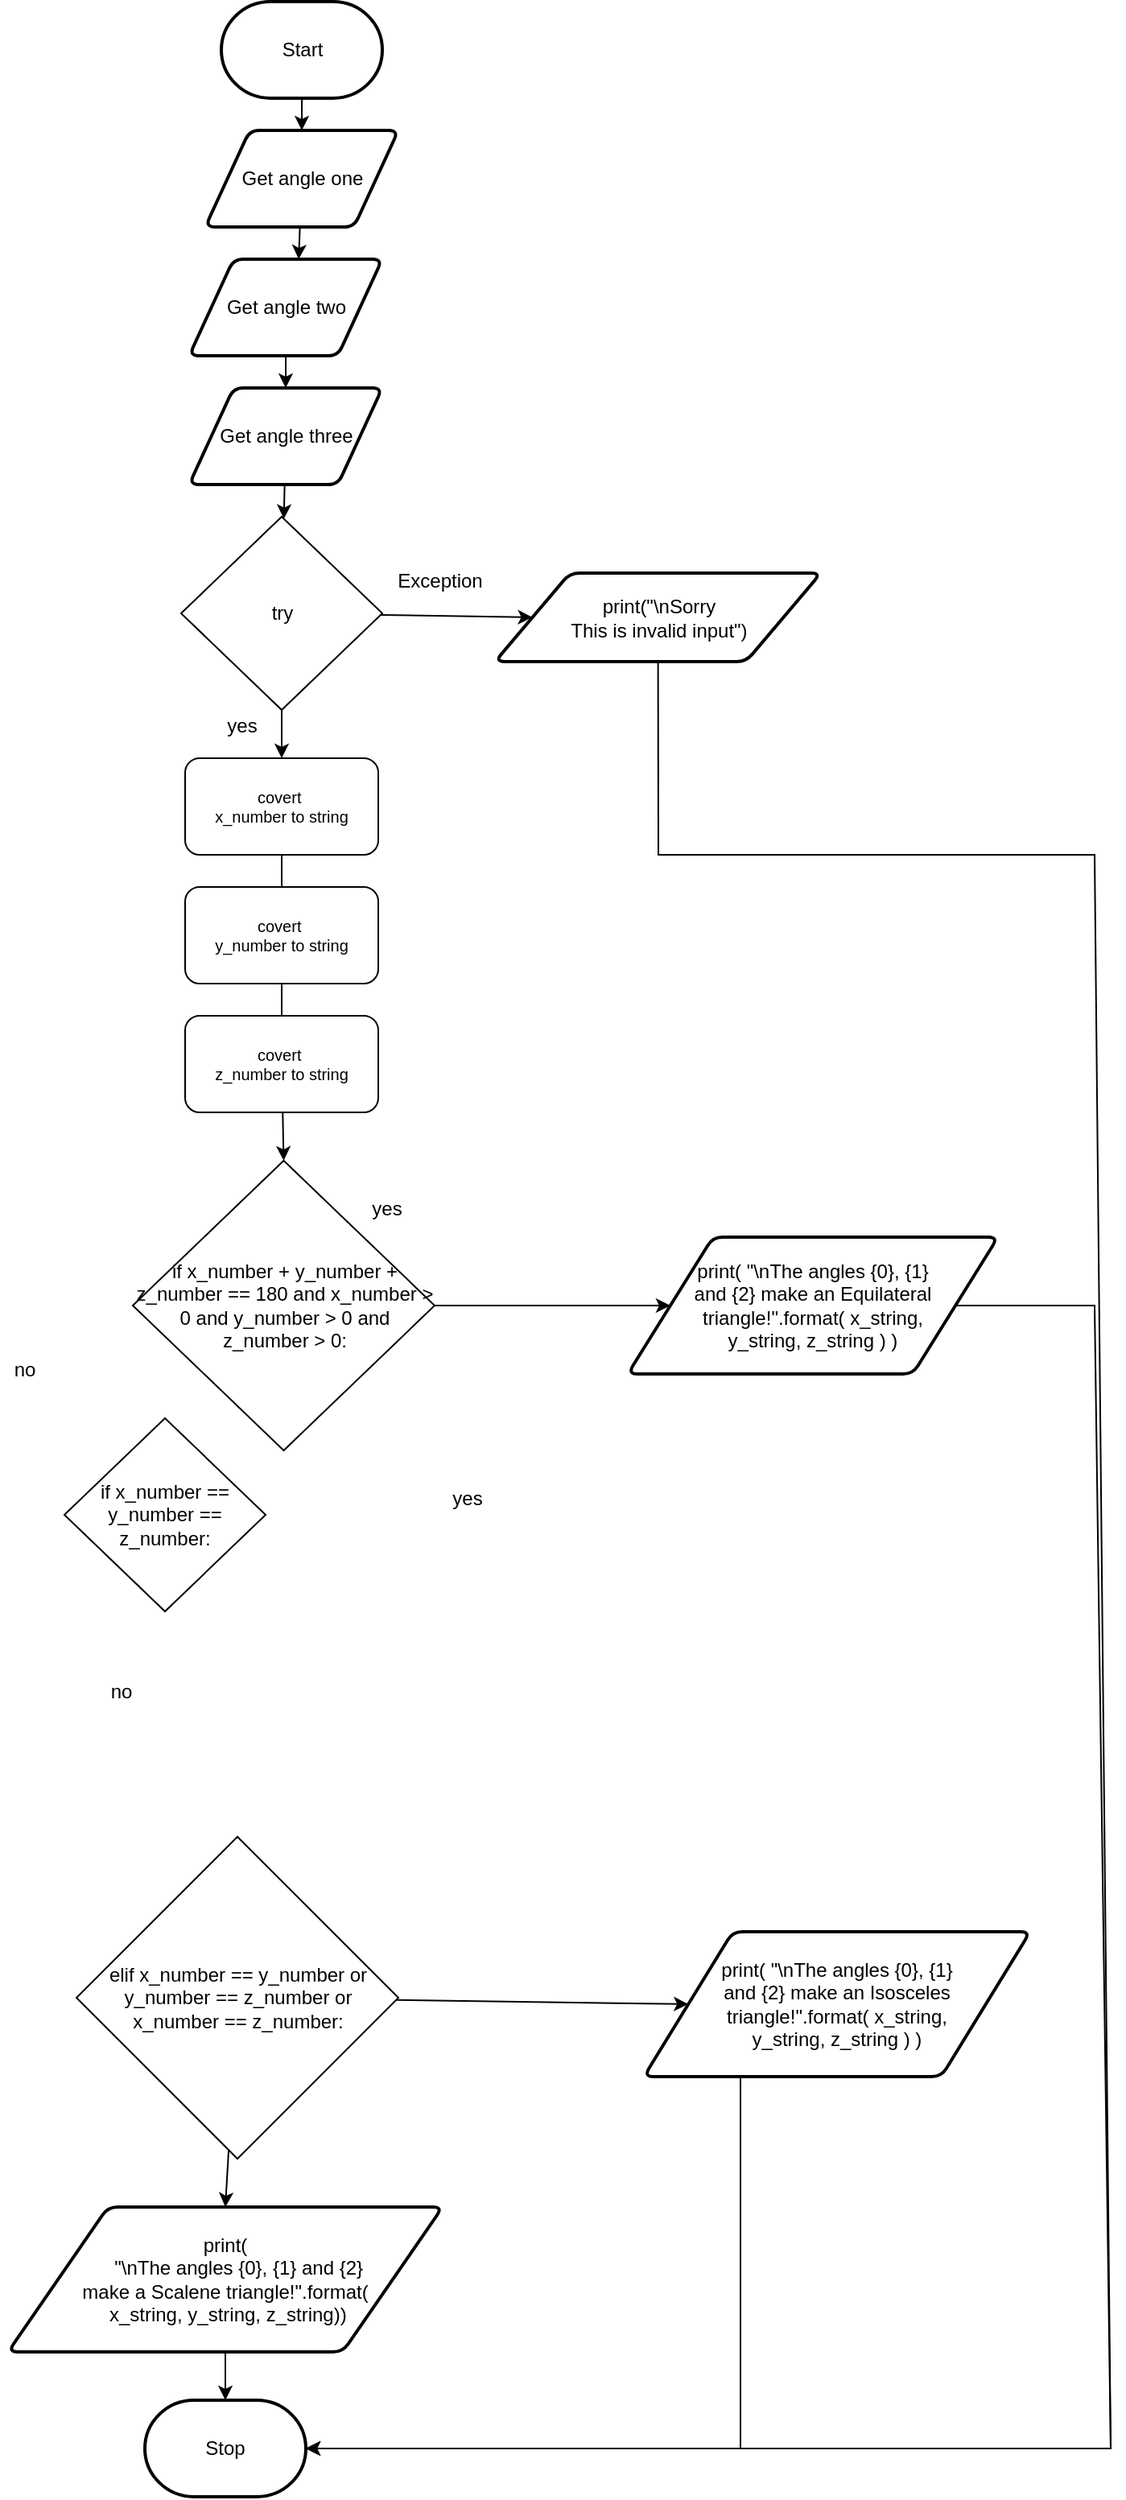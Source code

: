 <mxfile>
    <diagram id="tYJdsMAIOQ761ntMj-JU" name="Page-1">
        <mxGraphModel dx="560" dy="1543" grid="1" gridSize="10" guides="1" tooltips="1" connect="1" arrows="1" fold="1" page="1" pageScale="1" pageWidth="827" pageHeight="1169" math="0" shadow="0">
            <root>
                <mxCell id="0"/>
                <mxCell id="1" parent="0"/>
                <mxCell id="3" style="edgeStyle=none;html=1;entryX=0.5;entryY=0;entryDx=0;entryDy=0;" parent="1" source="2" target="20" edge="1">
                    <mxGeometry relative="1" as="geometry">
                        <mxPoint x="220" y="220" as="targetPoint"/>
                    </mxGeometry>
                </mxCell>
                <mxCell id="2" value="Start" style="strokeWidth=2;html=1;shape=mxgraph.flowchart.terminator;whiteSpace=wrap;" parent="1" vertex="1">
                    <mxGeometry x="237.5" y="-120" width="100" height="60" as="geometry"/>
                </mxCell>
                <mxCell id="8" style="edgeStyle=none;html=1;exitX=0.5;exitY=1;exitDx=0;exitDy=0;entryX=0.5;entryY=0;entryDx=0;entryDy=0;" parent="1" source="21" target="55" edge="1">
                    <mxGeometry relative="1" as="geometry">
                        <mxPoint x="250" y="350" as="targetPoint"/>
                        <mxPoint x="300" y="480" as="sourcePoint"/>
                    </mxGeometry>
                </mxCell>
                <mxCell id="58" style="edgeStyle=none;html=1;entryX=0.567;entryY=0;entryDx=0;entryDy=0;entryPerimeter=0;" parent="1" source="20" target="57" edge="1">
                    <mxGeometry relative="1" as="geometry"/>
                </mxCell>
                <mxCell id="20" value="Get angle one" style="shape=parallelogram;html=1;strokeWidth=2;perimeter=parallelogramPerimeter;whiteSpace=wrap;rounded=1;arcSize=12;size=0.23;" parent="1" vertex="1">
                    <mxGeometry x="227.5" y="-40" width="120" height="60" as="geometry"/>
                </mxCell>
                <mxCell id="72" style="edgeStyle=none;html=1;entryX=0;entryY=0.5;entryDx=0;entryDy=0;" parent="1" source="21" target="29" edge="1">
                    <mxGeometry relative="1" as="geometry"/>
                </mxCell>
                <mxCell id="21" value="try" style="rhombus;whiteSpace=wrap;html=1;" parent="1" vertex="1">
                    <mxGeometry x="212.5" y="200" width="125" height="120" as="geometry"/>
                </mxCell>
                <mxCell id="23" value="Exception" style="text;html=1;align=center;verticalAlign=middle;resizable=0;points=[];autosize=1;strokeColor=none;fillColor=none;" parent="1" vertex="1">
                    <mxGeometry x="337.5" y="230" width="70" height="20" as="geometry"/>
                </mxCell>
                <mxCell id="26" value="Stop" style="strokeWidth=2;html=1;shape=mxgraph.flowchart.terminator;whiteSpace=wrap;" parent="1" vertex="1">
                    <mxGeometry x="190" y="1370" width="100" height="60" as="geometry"/>
                </mxCell>
                <mxCell id="92" style="edgeStyle=none;rounded=0;html=1;entryX=1;entryY=0.5;entryDx=0;entryDy=0;entryPerimeter=0;" parent="1" source="29" target="26" edge="1">
                    <mxGeometry relative="1" as="geometry">
                        <mxPoint x="630" y="780" as="targetPoint"/>
                        <Array as="points">
                            <mxPoint x="509" y="410"/>
                            <mxPoint x="780" y="410"/>
                            <mxPoint x="790" y="1400"/>
                        </Array>
                    </mxGeometry>
                </mxCell>
                <mxCell id="29" value="print(&quot;\nSorry &lt;br&gt;This is invalid input&quot;)" style="shape=parallelogram;html=1;strokeWidth=2;perimeter=parallelogramPerimeter;whiteSpace=wrap;rounded=1;arcSize=12;size=0.23;" parent="1" vertex="1">
                    <mxGeometry x="407.5" y="235" width="202.5" height="55" as="geometry"/>
                </mxCell>
                <mxCell id="55" value="covert&amp;nbsp;&lt;br&gt;x_number to string" style="rounded=1;whiteSpace=wrap;html=1;fontSize=10;" parent="1" vertex="1">
                    <mxGeometry x="215" y="350" width="120" height="60" as="geometry"/>
                </mxCell>
                <mxCell id="60" style="edgeStyle=none;html=1;entryX=0.5;entryY=0;entryDx=0;entryDy=0;" parent="1" source="57" target="59" edge="1">
                    <mxGeometry relative="1" as="geometry"/>
                </mxCell>
                <mxCell id="57" value="Get angle two" style="shape=parallelogram;html=1;strokeWidth=2;perimeter=parallelogramPerimeter;whiteSpace=wrap;rounded=1;arcSize=12;size=0.23;" parent="1" vertex="1">
                    <mxGeometry x="217.5" y="40" width="120" height="60" as="geometry"/>
                </mxCell>
                <mxCell id="62" style="edgeStyle=none;html=1;" parent="1" source="59" target="21" edge="1">
                    <mxGeometry relative="1" as="geometry"/>
                </mxCell>
                <mxCell id="59" value="Get angle three" style="shape=parallelogram;html=1;strokeWidth=2;perimeter=parallelogramPerimeter;whiteSpace=wrap;rounded=1;arcSize=12;size=0.23;" parent="1" vertex="1">
                    <mxGeometry x="217.5" y="120" width="120" height="60" as="geometry"/>
                </mxCell>
                <mxCell id="64" value="covert&amp;nbsp;&lt;br&gt;y_number to string" style="rounded=1;whiteSpace=wrap;html=1;fontSize=10;" parent="1" vertex="1">
                    <mxGeometry x="215" y="430" width="120" height="60" as="geometry"/>
                </mxCell>
                <mxCell id="69" style="edgeStyle=none;html=1;entryX=0.5;entryY=0;entryDx=0;entryDy=0;" parent="1" source="65" target="70" edge="1">
                    <mxGeometry relative="1" as="geometry">
                        <mxPoint x="275" y="590" as="targetPoint"/>
                    </mxGeometry>
                </mxCell>
                <mxCell id="65" value="covert&amp;nbsp;&lt;br&gt;z_number to string" style="rounded=1;whiteSpace=wrap;html=1;fontSize=10;" parent="1" vertex="1">
                    <mxGeometry x="215" y="510" width="120" height="60" as="geometry"/>
                </mxCell>
                <mxCell id="66" value="" style="endArrow=none;html=1;entryX=0.5;entryY=1;entryDx=0;entryDy=0;exitX=0.5;exitY=0;exitDx=0;exitDy=0;" parent="1" source="64" target="55" edge="1">
                    <mxGeometry width="50" height="50" relative="1" as="geometry">
                        <mxPoint x="240" y="470" as="sourcePoint"/>
                        <mxPoint x="290" y="420" as="targetPoint"/>
                    </mxGeometry>
                </mxCell>
                <mxCell id="68" value="" style="endArrow=none;html=1;entryX=0.5;entryY=1;entryDx=0;entryDy=0;exitX=0.5;exitY=0;exitDx=0;exitDy=0;" parent="1" source="65" target="64" edge="1">
                    <mxGeometry width="50" height="50" relative="1" as="geometry">
                        <mxPoint x="380" y="480" as="sourcePoint"/>
                        <mxPoint x="380" y="450" as="targetPoint"/>
                    </mxGeometry>
                </mxCell>
                <mxCell id="74" style="edgeStyle=none;html=1;entryX=0;entryY=0.5;entryDx=0;entryDy=0;" parent="1" source="70" target="76" edge="1">
                    <mxGeometry relative="1" as="geometry">
                        <mxPoint x="390" y="660" as="targetPoint"/>
                    </mxGeometry>
                </mxCell>
                <mxCell id="70" value="if x_number + y_number + z_number == 180 and x_number &amp;gt; 0 and y_number &amp;gt; 0 and z_number &amp;gt; 0:" style="rhombus;whiteSpace=wrap;html=1;" parent="1" vertex="1">
                    <mxGeometry x="182.5" y="600" width="187.5" height="180" as="geometry"/>
                </mxCell>
                <mxCell id="73" value="yes" style="text;html=1;align=center;verticalAlign=middle;resizable=0;points=[];autosize=1;strokeColor=none;fillColor=none;" parent="1" vertex="1">
                    <mxGeometry x="235" y="320" width="30" height="20" as="geometry"/>
                </mxCell>
                <mxCell id="91" style="edgeStyle=none;rounded=0;html=1;entryX=1;entryY=0.5;entryDx=0;entryDy=0;entryPerimeter=0;" parent="1" source="76" target="26" edge="1">
                    <mxGeometry relative="1" as="geometry">
                        <mxPoint x="420" y="1130" as="targetPoint"/>
                        <Array as="points">
                            <mxPoint x="780" y="690"/>
                            <mxPoint x="790" y="1400"/>
                        </Array>
                    </mxGeometry>
                </mxCell>
                <mxCell id="76" value="print( &quot;\nThe angles {0}, {1} &lt;br&gt;and {2} make an Equilateral &lt;br&gt;triangle!&quot;.format( x_string, &lt;br&gt;y_string, z_string ) )" style="shape=parallelogram;html=1;strokeWidth=2;perimeter=parallelogramPerimeter;whiteSpace=wrap;rounded=1;arcSize=12;size=0.23;" parent="1" vertex="1">
                    <mxGeometry x="490" y="647.5" width="230" height="85" as="geometry"/>
                </mxCell>
                <mxCell id="77" value="yes" style="text;html=1;align=center;verticalAlign=middle;resizable=0;points=[];autosize=1;strokeColor=none;fillColor=none;" parent="1" vertex="1">
                    <mxGeometry x="325" y="620" width="30" height="20" as="geometry"/>
                </mxCell>
                <mxCell id="78" value="no" style="text;html=1;align=center;verticalAlign=middle;resizable=0;points=[];autosize=1;strokeColor=none;fillColor=none;" parent="1" vertex="1">
                    <mxGeometry x="100" y="720" width="30" height="20" as="geometry"/>
                </mxCell>
                <mxCell id="83" style="edgeStyle=none;rounded=0;html=1;entryX=0;entryY=0.5;entryDx=0;entryDy=0;" parent="1" source="81" target="84" edge="1">
                    <mxGeometry relative="1" as="geometry">
                        <mxPoint x="420" y="840" as="targetPoint"/>
                    </mxGeometry>
                </mxCell>
                <mxCell id="87" style="edgeStyle=none;rounded=0;html=1;entryX=0.5;entryY=0;entryDx=0;entryDy=0;" parent="1" source="81" target="88" edge="1">
                    <mxGeometry relative="1" as="geometry">
                        <mxPoint x="275" y="970" as="targetPoint"/>
                    </mxGeometry>
                </mxCell>
                <mxCell id="81" value="elif x_number == y_number or y_number == z_number or x_number == z_number:" style="rhombus;whiteSpace=wrap;html=1;" parent="1" vertex="1">
                    <mxGeometry x="147.5" y="1020" width="200" height="200" as="geometry"/>
                </mxCell>
                <mxCell id="90" style="edgeStyle=none;rounded=0;html=1;exitX=0.25;exitY=1;exitDx=0;exitDy=0;entryX=1;entryY=0.5;entryDx=0;entryDy=0;entryPerimeter=0;" parent="1" source="84" target="26" edge="1">
                    <mxGeometry relative="1" as="geometry">
                        <mxPoint x="480" y="1161" as="targetPoint"/>
                        <Array as="points">
                            <mxPoint x="560" y="1400"/>
                        </Array>
                    </mxGeometry>
                </mxCell>
                <mxCell id="84" value="print( &quot;\nThe angles {0}, {1} &lt;br&gt;and {2} make an Isosceles &lt;br&gt;triangle!&quot;.format( x_string, &lt;br&gt;y_string, z_string ) )" style="shape=parallelogram;html=1;strokeWidth=2;perimeter=parallelogramPerimeter;whiteSpace=wrap;rounded=1;arcSize=12;size=0.23;" parent="1" vertex="1">
                    <mxGeometry x="500" y="1079" width="240" height="90" as="geometry"/>
                </mxCell>
                <mxCell id="85" value="yes" style="text;html=1;align=center;verticalAlign=middle;resizable=0;points=[];autosize=1;strokeColor=none;fillColor=none;" parent="1" vertex="1">
                    <mxGeometry x="375" y="800" width="30" height="20" as="geometry"/>
                </mxCell>
                <mxCell id="86" value="no" style="text;html=1;align=center;verticalAlign=middle;resizable=0;points=[];autosize=1;strokeColor=none;fillColor=none;" parent="1" vertex="1">
                    <mxGeometry x="160" y="920" width="30" height="20" as="geometry"/>
                </mxCell>
                <mxCell id="89" style="edgeStyle=none;rounded=0;html=1;entryX=0.5;entryY=0;entryDx=0;entryDy=0;entryPerimeter=0;" parent="1" source="88" target="26" edge="1">
                    <mxGeometry relative="1" as="geometry"/>
                </mxCell>
                <mxCell id="88" value="&lt;div&gt;print(&lt;/div&gt;&lt;div&gt;&amp;nbsp; &amp;nbsp; &amp;nbsp; &quot;\nThe angles {0}, {1} and {2}&amp;nbsp;&lt;/div&gt;&lt;div&gt;make a Scalene&amp;nbsp;&lt;span&gt;triangle!&quot;.format(&lt;/span&gt;&lt;/div&gt;&lt;div&gt;&amp;nbsp;x_string, y_string, z_string&lt;span&gt;)&lt;/span&gt;&lt;span&gt;)&lt;/span&gt;&lt;/div&gt;" style="shape=parallelogram;html=1;strokeWidth=2;perimeter=parallelogramPerimeter;whiteSpace=wrap;rounded=1;arcSize=12;size=0.23;" parent="1" vertex="1">
                    <mxGeometry x="105" y="1250" width="270" height="90" as="geometry"/>
                </mxCell>
                <mxCell id="93" value="if x_number == y_number == z_number:" style="rhombus;whiteSpace=wrap;html=1;" parent="1" vertex="1">
                    <mxGeometry x="140" y="760" width="125" height="120" as="geometry"/>
                </mxCell>
            </root>
        </mxGraphModel>
    </diagram>
</mxfile>